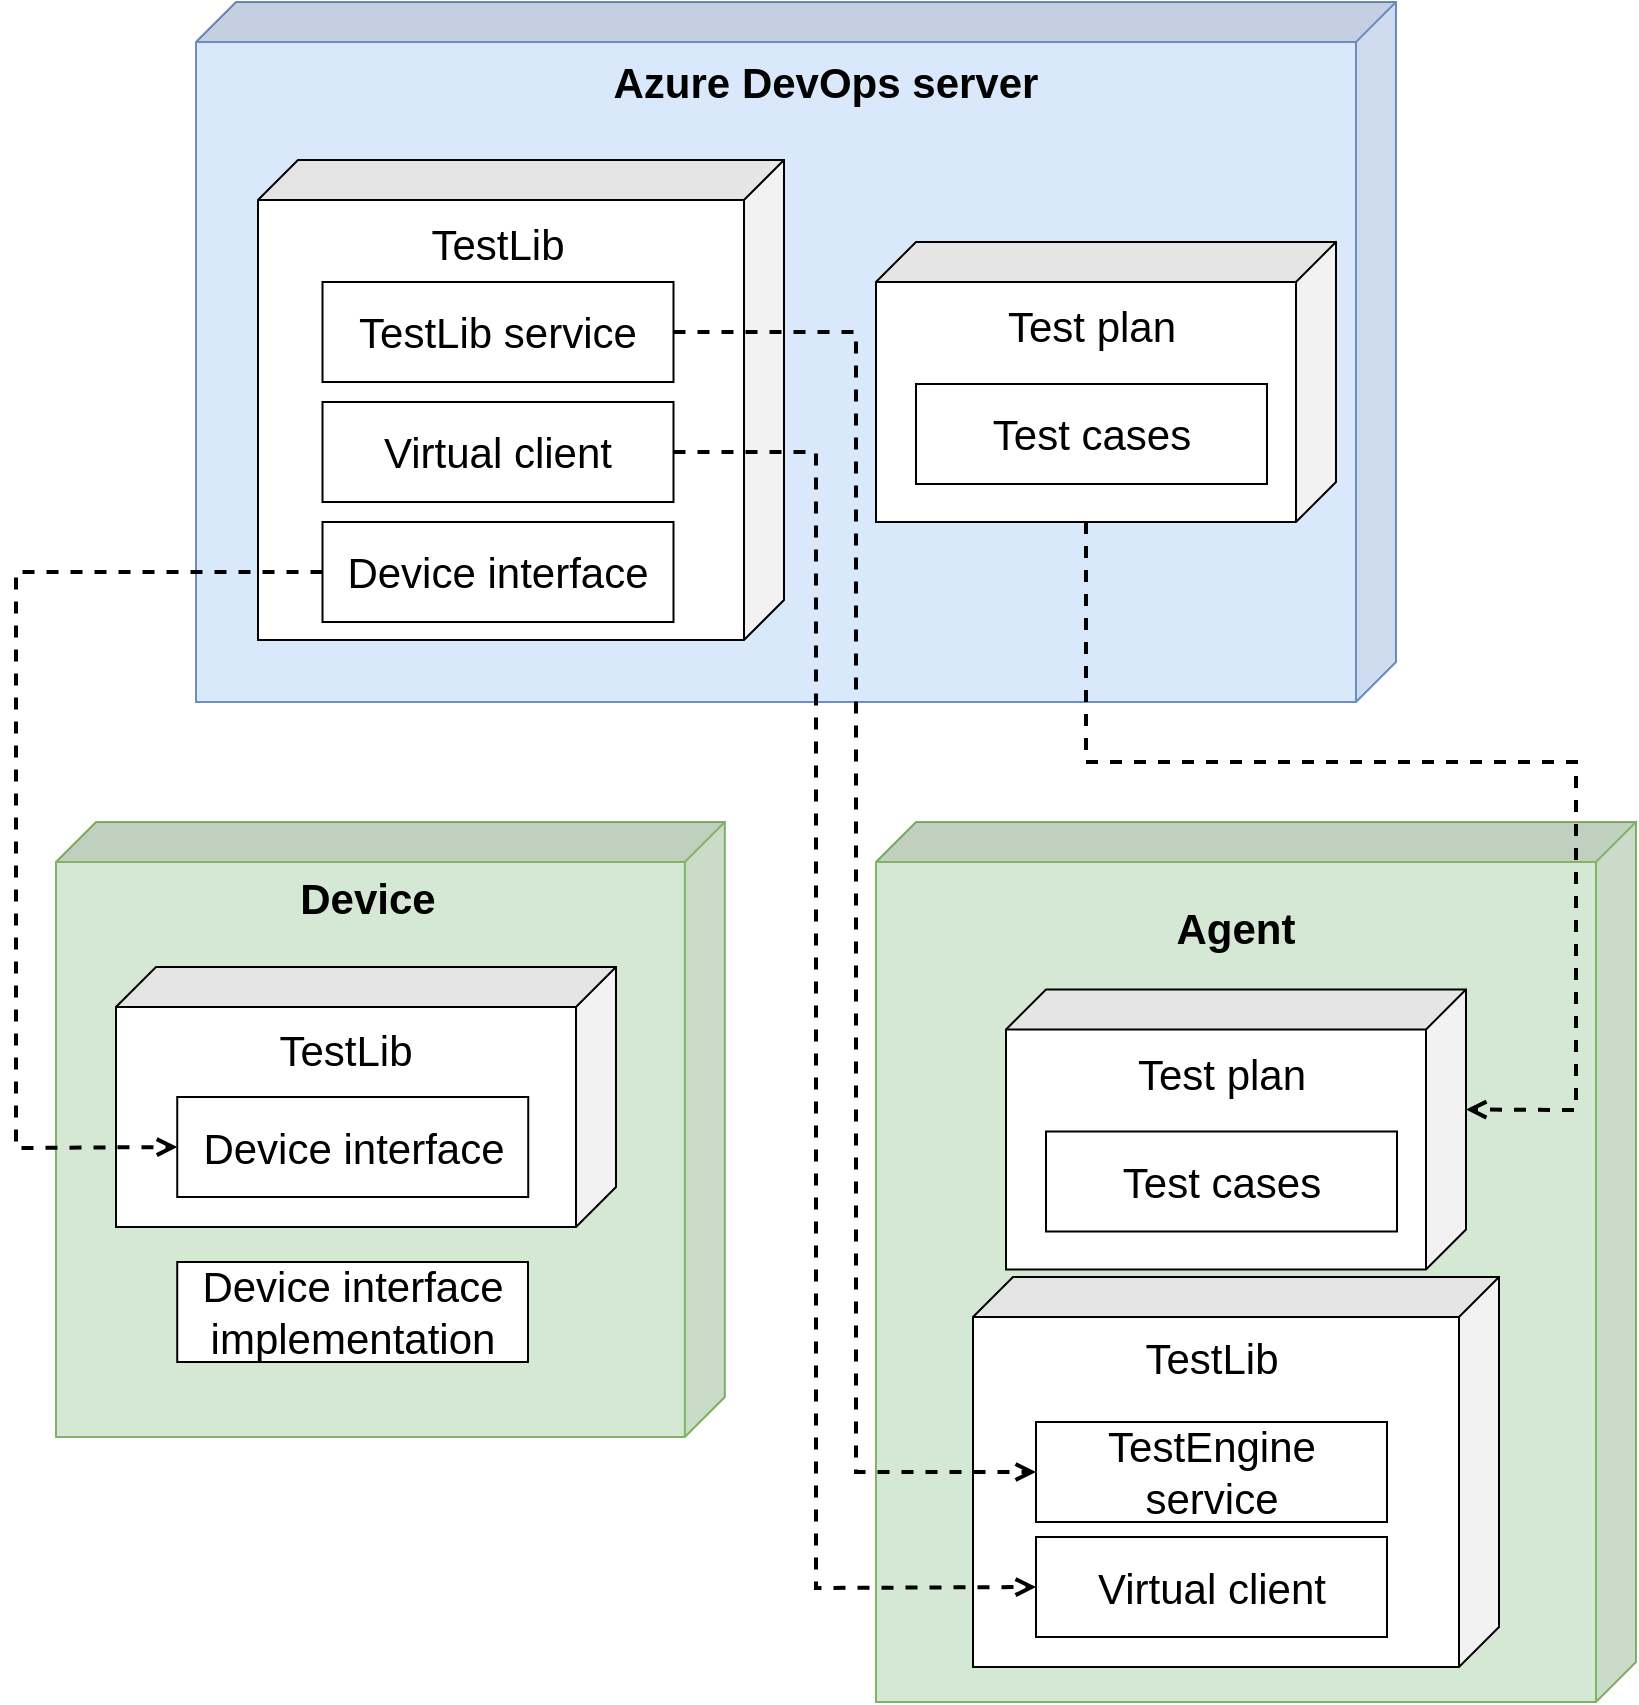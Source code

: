 <mxfile version="14.5.1" type="device"><diagram id="_JouoymHAnoUCj17uoUU" name="Page-1"><mxGraphModel dx="1408" dy="1977" grid="1" gridSize="10" guides="1" tooltips="1" connect="1" arrows="1" fold="1" page="1" pageScale="1" pageWidth="827" pageHeight="1169" math="0" shadow="0"><root><mxCell id="0"/><mxCell id="1" parent="0"/><mxCell id="neIOKtSGr8JbBojV4x9X-1" value="" style="shape=cube;whiteSpace=wrap;html=1;boundedLbl=1;backgroundOutline=1;darkOpacity=0.05;darkOpacity2=0.1;direction=south;fillColor=#d5e8d4;strokeColor=#82b366;fontSize=21;" parent="1" vertex="1"><mxGeometry x="50.0" y="-690" width="334.43" height="307.5" as="geometry"/></mxCell><mxCell id="neIOKtSGr8JbBojV4x9X-3" value="&lt;b style=&quot;font-size: 21px;&quot;&gt;Device&lt;/b&gt;" style="text;html=1;strokeColor=none;fillColor=none;align=center;verticalAlign=middle;whiteSpace=wrap;rounded=0;fontSize=21;" parent="1" vertex="1"><mxGeometry x="186.12" y="-662.5" width="40" height="20" as="geometry"/></mxCell><mxCell id="neIOKtSGr8JbBojV4x9X-5" value="" style="shape=cube;whiteSpace=wrap;html=1;boundedLbl=1;backgroundOutline=1;darkOpacity=0.05;darkOpacity2=0.1;direction=south;fillColor=#dae8fc;strokeColor=#6c8ebf;fontSize=21;" parent="1" vertex="1"><mxGeometry x="120" y="-1100" width="600" height="350" as="geometry"/></mxCell><mxCell id="neIOKtSGr8JbBojV4x9X-6" value="Azure DevOps server" style="text;html=1;strokeColor=none;fillColor=none;align=center;verticalAlign=middle;whiteSpace=wrap;rounded=0;fontStyle=1;fontSize=21;" parent="1" vertex="1"><mxGeometry x="312" y="-1070" width="246" height="20" as="geometry"/></mxCell><mxCell id="neIOKtSGr8JbBojV4x9X-14" value="" style="shape=cube;whiteSpace=wrap;html=1;boundedLbl=1;backgroundOutline=1;darkOpacity=0.05;darkOpacity2=0.1;direction=south;fontSize=21;" parent="1" vertex="1"><mxGeometry x="151" y="-1021" width="263" height="240" as="geometry"/></mxCell><mxCell id="neIOKtSGr8JbBojV4x9X-15" value="TestLib" style="text;html=1;strokeColor=none;fillColor=none;align=center;verticalAlign=middle;whiteSpace=wrap;rounded=0;fontSize=21;" parent="1" vertex="1"><mxGeometry x="191" y="-989" width="160" height="20" as="geometry"/></mxCell><mxCell id="neIOKtSGr8JbBojV4x9X-16" value="" style="shape=cube;whiteSpace=wrap;html=1;boundedLbl=1;backgroundOutline=1;darkOpacity=0.05;darkOpacity2=0.1;direction=south;fillColor=#d5e8d4;strokeColor=#82b366;fontSize=21;" parent="1" vertex="1"><mxGeometry x="460" y="-690" width="380" height="440" as="geometry"/></mxCell><mxCell id="neIOKtSGr8JbBojV4x9X-18" value="Agent&lt;br style=&quot;font-size: 21px;&quot;&gt;" style="text;html=1;strokeColor=none;fillColor=none;align=center;verticalAlign=middle;whiteSpace=wrap;rounded=0;fontStyle=1;fontSize=21;" parent="1" vertex="1"><mxGeometry x="620" y="-647.5" width="40" height="20" as="geometry"/></mxCell><mxCell id="neIOKtSGr8JbBojV4x9X-21" value="TestLib service" style="rounded=0;whiteSpace=wrap;html=1;fontSize=21;" parent="1" vertex="1"><mxGeometry x="183.25" y="-960" width="175.5" height="50" as="geometry"/></mxCell><mxCell id="neIOKtSGr8JbBojV4x9X-22" value="Device interface" style="rounded=0;whiteSpace=wrap;html=1;fontSize=21;" parent="1" vertex="1"><mxGeometry x="183.25" y="-840" width="175.5" height="50" as="geometry"/></mxCell><mxCell id="neIOKtSGr8JbBojV4x9X-23" value="Virtual client" style="rounded=0;whiteSpace=wrap;html=1;fontSize=21;" parent="1" vertex="1"><mxGeometry x="183.25" y="-900" width="175.5" height="50" as="geometry"/></mxCell><mxCell id="neIOKtSGr8JbBojV4x9X-35" value="" style="shape=cube;whiteSpace=wrap;html=1;boundedLbl=1;backgroundOutline=1;darkOpacity=0.05;darkOpacity2=0.1;direction=south;fontSize=21;" parent="1" vertex="1"><mxGeometry x="508.5" y="-462.5" width="263" height="195" as="geometry"/></mxCell><mxCell id="neIOKtSGr8JbBojV4x9X-36" value="TestLib" style="text;html=1;strokeColor=none;fillColor=none;align=center;verticalAlign=middle;whiteSpace=wrap;rounded=0;fontSize=21;" parent="1" vertex="1"><mxGeometry x="547.75" y="-432.5" width="160" height="20" as="geometry"/></mxCell><mxCell id="neIOKtSGr8JbBojV4x9X-37" value="TestEngine service" style="rounded=0;whiteSpace=wrap;html=1;fontSize=21;" parent="1" vertex="1"><mxGeometry x="540" y="-390" width="175.5" height="50" as="geometry"/></mxCell><mxCell id="neIOKtSGr8JbBojV4x9X-39" value="Virtual client" style="rounded=0;whiteSpace=wrap;html=1;fontSize=21;" parent="1" vertex="1"><mxGeometry x="540" y="-332.5" width="175.5" height="50" as="geometry"/></mxCell><mxCell id="neIOKtSGr8JbBojV4x9X-41" value="" style="shape=cube;whiteSpace=wrap;html=1;boundedLbl=1;backgroundOutline=1;darkOpacity=0.05;darkOpacity2=0.1;direction=south;fontSize=21;" parent="1" vertex="1"><mxGeometry x="80" y="-617.5" width="250" height="130" as="geometry"/></mxCell><mxCell id="neIOKtSGr8JbBojV4x9X-42" value="TestLib" style="text;html=1;strokeColor=none;fillColor=none;align=center;verticalAlign=middle;whiteSpace=wrap;rounded=0;fontSize=21;" parent="1" vertex="1"><mxGeometry x="115" y="-586.5" width="160" height="20" as="geometry"/></mxCell><mxCell id="neIOKtSGr8JbBojV4x9X-43" value="Device interface" style="rounded=0;whiteSpace=wrap;html=1;fontSize=21;" parent="1" vertex="1"><mxGeometry x="110.62" y="-552.5" width="175.5" height="50" as="geometry"/></mxCell><mxCell id="neIOKtSGr8JbBojV4x9X-46" value="&lt;div&gt;&lt;span&gt;Device interface&lt;/span&gt;&lt;/div&gt;&lt;div&gt;&lt;span&gt;implementation&lt;/span&gt;&lt;/div&gt;" style="rounded=0;whiteSpace=wrap;html=1;fontSize=21;align=center;" parent="1" vertex="1"><mxGeometry x="110.62" y="-470" width="175.38" height="50" as="geometry"/></mxCell><mxCell id="Mk7c23584SKzxNvxRRiW-10" value="" style="shape=cube;whiteSpace=wrap;html=1;boundedLbl=1;backgroundOutline=1;darkOpacity=0.05;darkOpacity2=0.1;direction=south;fontSize=21;" vertex="1" parent="1"><mxGeometry x="460" y="-980" width="230" height="140" as="geometry"/></mxCell><mxCell id="Mk7c23584SKzxNvxRRiW-11" value="Test plan" style="text;html=1;strokeColor=none;fillColor=none;align=center;verticalAlign=middle;whiteSpace=wrap;rounded=0;fontSize=21;" vertex="1" parent="1"><mxGeometry x="487.75" y="-948" width="160" height="20" as="geometry"/></mxCell><mxCell id="Mk7c23584SKzxNvxRRiW-12" value="Test cases" style="rounded=0;whiteSpace=wrap;html=1;fontSize=21;" vertex="1" parent="1"><mxGeometry x="480" y="-909" width="175.5" height="50" as="geometry"/></mxCell><mxCell id="Mk7c23584SKzxNvxRRiW-13" style="edgeStyle=orthogonalEdgeStyle;rounded=0;orthogonalLoop=1;jettySize=auto;html=1;exitX=0.5;exitY=1;exitDx=0;exitDy=0;fontSize=21;" edge="1" parent="1" source="Mk7c23584SKzxNvxRRiW-11" target="Mk7c23584SKzxNvxRRiW-11"><mxGeometry relative="1" as="geometry"/></mxCell><mxCell id="neIOKtSGr8JbBojV4x9X-10" value="" style="shape=cube;whiteSpace=wrap;html=1;boundedLbl=1;backgroundOutline=1;darkOpacity=0.05;darkOpacity2=0.1;direction=south;fontSize=21;" parent="1" vertex="1"><mxGeometry x="525" y="-606.25" width="230" height="140" as="geometry"/></mxCell><mxCell id="neIOKtSGr8JbBojV4x9X-11" value="Test plan" style="text;html=1;strokeColor=none;fillColor=none;align=center;verticalAlign=middle;whiteSpace=wrap;rounded=0;fontSize=21;" parent="1" vertex="1"><mxGeometry x="552.75" y="-574.25" width="160" height="20" as="geometry"/></mxCell><mxCell id="neIOKtSGr8JbBojV4x9X-52" value="Test cases" style="rounded=0;whiteSpace=wrap;html=1;fontSize=21;" parent="1" vertex="1"><mxGeometry x="545" y="-535.25" width="175.5" height="50" as="geometry"/></mxCell><mxCell id="neIOKtSGr8JbBojV4x9X-53" style="edgeStyle=orthogonalEdgeStyle;rounded=0;orthogonalLoop=1;jettySize=auto;html=1;exitX=0.5;exitY=1;exitDx=0;exitDy=0;fontSize=21;" parent="1" source="neIOKtSGr8JbBojV4x9X-11" target="neIOKtSGr8JbBojV4x9X-11" edge="1"><mxGeometry relative="1" as="geometry"/></mxCell><mxCell id="Mk7c23584SKzxNvxRRiW-15" value="" style="endArrow=open;dashed=1;html=1;exitX=0;exitY=0;exitDx=140;exitDy=125;exitPerimeter=0;entryX=0;entryY=0;entryDx=60;entryDy=0;entryPerimeter=0;rounded=0;endFill=0;strokeWidth=2;" edge="1" parent="1" source="Mk7c23584SKzxNvxRRiW-10" target="neIOKtSGr8JbBojV4x9X-10"><mxGeometry width="50" height="50" relative="1" as="geometry"><mxPoint x="60" y="-720" as="sourcePoint"/><mxPoint x="110" y="-770" as="targetPoint"/><Array as="points"><mxPoint x="565" y="-720"/><mxPoint x="810" y="-720"/><mxPoint x="810" y="-546"/></Array></mxGeometry></mxCell><mxCell id="Mk7c23584SKzxNvxRRiW-19" value="" style="endArrow=open;dashed=1;html=1;strokeWidth=2;endFill=0;exitX=1;exitY=0.5;exitDx=0;exitDy=0;entryX=0;entryY=0.5;entryDx=0;entryDy=0;rounded=0;" edge="1" parent="1" source="neIOKtSGr8JbBojV4x9X-21" target="neIOKtSGr8JbBojV4x9X-37"><mxGeometry width="50" height="50" relative="1" as="geometry"><mxPoint x="430" y="-647.5" as="sourcePoint"/><mxPoint x="480" y="-697.5" as="targetPoint"/><Array as="points"><mxPoint x="450" y="-935"/><mxPoint x="450" y="-365"/></Array></mxGeometry></mxCell><mxCell id="Mk7c23584SKzxNvxRRiW-22" value="" style="endArrow=open;dashed=1;html=1;strokeWidth=2;endFill=0;rounded=0;exitX=1;exitY=0.5;exitDx=0;exitDy=0;entryX=0;entryY=0.5;entryDx=0;entryDy=0;" edge="1" parent="1" source="neIOKtSGr8JbBojV4x9X-23" target="neIOKtSGr8JbBojV4x9X-39"><mxGeometry width="50" height="50" relative="1" as="geometry"><mxPoint x="410" y="-617.5" as="sourcePoint"/><mxPoint x="460" y="-667.5" as="targetPoint"/><Array as="points"><mxPoint x="430" y="-875"/><mxPoint x="430" y="-307"/></Array></mxGeometry></mxCell><mxCell id="Mk7c23584SKzxNvxRRiW-23" value="" style="endArrow=open;dashed=1;html=1;strokeWidth=2;endFill=0;rounded=0;exitX=0;exitY=0.5;exitDx=0;exitDy=0;entryX=0;entryY=0.5;entryDx=0;entryDy=0;" edge="1" parent="1" source="neIOKtSGr8JbBojV4x9X-22" target="neIOKtSGr8JbBojV4x9X-43"><mxGeometry width="50" height="50" relative="1" as="geometry"><mxPoint x="50" y="-800" as="sourcePoint"/><mxPoint x="100" y="-850" as="targetPoint"/><Array as="points"><mxPoint x="30" y="-815"/><mxPoint x="30" y="-527"/></Array></mxGeometry></mxCell></root></mxGraphModel></diagram></mxfile>
